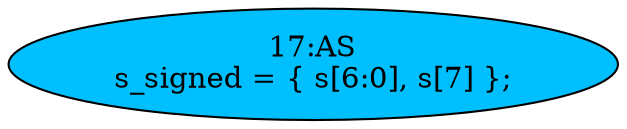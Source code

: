 strict digraph "" {
	node [label="\N"];
	"17:AS"	[ast="<pyverilog.vparser.ast.Assign object at 0x7f932ea8c050>",
		def_var="['s_signed']",
		fillcolor=deepskyblue,
		label="17:AS
s_signed = { s[6:0], s[7] };",
		statements="[]",
		style=filled,
		typ=Assign,
		use_var="['s', 's']"];
}
